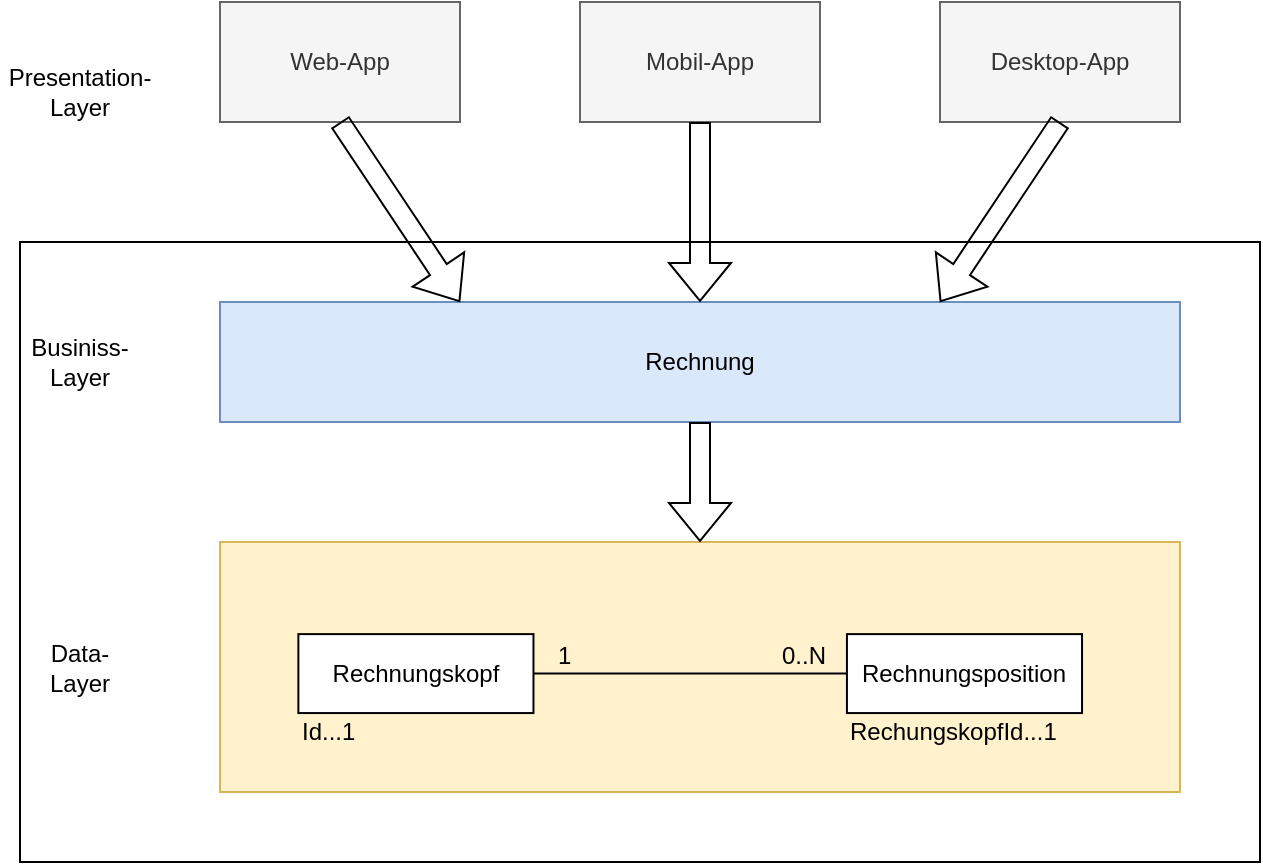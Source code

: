 <mxfile version="16.1.2" type="device"><diagram id="W5YRSj3W6MZfnBDqK3eb" name="MultiTierArch"><mxGraphModel dx="716" dy="442" grid="1" gridSize="10" guides="1" tooltips="1" connect="1" arrows="1" fold="1" page="1" pageScale="1" pageWidth="1100" pageHeight="850" math="0" shadow="0"><root><mxCell id="0"/><mxCell id="1" parent="0"/><mxCell id="n8LMWCgoXXsJJkWr9dZT-11" value="" style="group;fillColor=#fff2cc;strokeColor=#d6b656;" vertex="1" connectable="0" parent="1"><mxGeometry x="120" y="310" width="480" height="125" as="geometry"/></mxCell><mxCell id="n8LMWCgoXXsJJkWr9dZT-9" value="" style="rounded=0;whiteSpace=wrap;html=1;fillColor=#fff2cc;strokeColor=#d6b656;" vertex="1" parent="n8LMWCgoXXsJJkWr9dZT-11"><mxGeometry width="480" height="125.0" as="geometry"/></mxCell><mxCell id="n8LMWCgoXXsJJkWr9dZT-1" value="Rechnungskopf" style="rounded=0;whiteSpace=wrap;html=1;" vertex="1" parent="n8LMWCgoXXsJJkWr9dZT-11"><mxGeometry x="39.184" y="46.053" width="117.551" height="39.474" as="geometry"/></mxCell><mxCell id="n8LMWCgoXXsJJkWr9dZT-2" value="Rechnungsposition" style="rounded=0;whiteSpace=wrap;html=1;" vertex="1" parent="n8LMWCgoXXsJJkWr9dZT-11"><mxGeometry x="313.469" y="46.053" width="117.551" height="39.474" as="geometry"/></mxCell><mxCell id="n8LMWCgoXXsJJkWr9dZT-3" value="" style="endArrow=none;html=1;rounded=0;exitX=1;exitY=0.5;exitDx=0;exitDy=0;entryX=0;entryY=0.5;entryDx=0;entryDy=0;" edge="1" parent="n8LMWCgoXXsJJkWr9dZT-11" source="n8LMWCgoXXsJJkWr9dZT-1" target="n8LMWCgoXXsJJkWr9dZT-2"><mxGeometry relative="1" as="geometry"><mxPoint x="176.327" y="125.0" as="sourcePoint"/><mxPoint x="333.061" y="125.0" as="targetPoint"/></mxGeometry></mxCell><mxCell id="n8LMWCgoXXsJJkWr9dZT-4" value="1" style="resizable=0;html=1;align=left;verticalAlign=bottom;" connectable="0" vertex="1" parent="n8LMWCgoXXsJJkWr9dZT-3"><mxGeometry x="-1" relative="1" as="geometry"><mxPoint x="10" as="offset"/></mxGeometry></mxCell><mxCell id="n8LMWCgoXXsJJkWr9dZT-5" value="0..N" style="resizable=0;html=1;align=right;verticalAlign=bottom;" connectable="0" vertex="1" parent="n8LMWCgoXXsJJkWr9dZT-3"><mxGeometry x="1" relative="1" as="geometry"><mxPoint x="-10" as="offset"/></mxGeometry></mxCell><mxCell id="n8LMWCgoXXsJJkWr9dZT-6" value="RechungskopfId...1" style="text;html=1;strokeColor=none;fillColor=none;align=left;verticalAlign=middle;whiteSpace=wrap;rounded=0;" vertex="1" parent="n8LMWCgoXXsJJkWr9dZT-11"><mxGeometry x="313.469" y="85.526" width="107.755" height="19.737" as="geometry"/></mxCell><mxCell id="n8LMWCgoXXsJJkWr9dZT-8" value="Id...1" style="text;html=1;strokeColor=none;fillColor=none;align=left;verticalAlign=middle;whiteSpace=wrap;rounded=0;" vertex="1" parent="n8LMWCgoXXsJJkWr9dZT-11"><mxGeometry x="39.184" y="85.526" width="58.776" height="19.737" as="geometry"/></mxCell><mxCell id="n8LMWCgoXXsJJkWr9dZT-12" value="Rechnung" style="rounded=0;whiteSpace=wrap;html=1;fillColor=#dae8fc;strokeColor=#6c8ebf;" vertex="1" parent="1"><mxGeometry x="120" y="190" width="480" height="60" as="geometry"/></mxCell><mxCell id="n8LMWCgoXXsJJkWr9dZT-13" value="" style="shape=flexArrow;endArrow=classic;html=1;rounded=0;entryX=0.5;entryY=0;entryDx=0;entryDy=0;" edge="1" parent="1" source="n8LMWCgoXXsJJkWr9dZT-12" target="n8LMWCgoXXsJJkWr9dZT-9"><mxGeometry width="50" height="50" relative="1" as="geometry"><mxPoint x="320" y="300" as="sourcePoint"/><mxPoint x="370" y="250" as="targetPoint"/></mxGeometry></mxCell><mxCell id="n8LMWCgoXXsJJkWr9dZT-14" value="Web-App" style="rounded=0;whiteSpace=wrap;html=1;fillColor=#f5f5f5;fontColor=#333333;strokeColor=#666666;" vertex="1" parent="1"><mxGeometry x="120" y="40" width="120" height="60" as="geometry"/></mxCell><mxCell id="n8LMWCgoXXsJJkWr9dZT-15" value="Mobil-App" style="rounded=0;whiteSpace=wrap;html=1;fillColor=#f5f5f5;fontColor=#333333;strokeColor=#666666;" vertex="1" parent="1"><mxGeometry x="300" y="40" width="120" height="60" as="geometry"/></mxCell><mxCell id="n8LMWCgoXXsJJkWr9dZT-16" value="Desktop-App" style="rounded=0;whiteSpace=wrap;html=1;fillColor=#f5f5f5;fontColor=#333333;strokeColor=#666666;" vertex="1" parent="1"><mxGeometry x="480" y="40" width="120" height="60" as="geometry"/></mxCell><mxCell id="n8LMWCgoXXsJJkWr9dZT-17" value="" style="shape=flexArrow;endArrow=classic;html=1;rounded=0;exitX=0.5;exitY=1;exitDx=0;exitDy=0;entryX=0.25;entryY=0;entryDx=0;entryDy=0;" edge="1" parent="1" source="n8LMWCgoXXsJJkWr9dZT-14" target="n8LMWCgoXXsJJkWr9dZT-12"><mxGeometry width="50" height="50" relative="1" as="geometry"><mxPoint x="190" y="180" as="sourcePoint"/><mxPoint x="240" y="130" as="targetPoint"/></mxGeometry></mxCell><mxCell id="n8LMWCgoXXsJJkWr9dZT-18" value="" style="shape=flexArrow;endArrow=classic;html=1;rounded=0;exitX=0.5;exitY=1;exitDx=0;exitDy=0;" edge="1" parent="1" source="n8LMWCgoXXsJJkWr9dZT-15"><mxGeometry width="50" height="50" relative="1" as="geometry"><mxPoint x="370" y="180" as="sourcePoint"/><mxPoint x="360" y="190" as="targetPoint"/></mxGeometry></mxCell><mxCell id="n8LMWCgoXXsJJkWr9dZT-19" value="" style="shape=flexArrow;endArrow=classic;html=1;rounded=0;exitX=0.5;exitY=1;exitDx=0;exitDy=0;entryX=0.75;entryY=0;entryDx=0;entryDy=0;" edge="1" parent="1" source="n8LMWCgoXXsJJkWr9dZT-16" target="n8LMWCgoXXsJJkWr9dZT-12"><mxGeometry width="50" height="50" relative="1" as="geometry"><mxPoint x="460" y="170" as="sourcePoint"/><mxPoint x="510" y="120" as="targetPoint"/></mxGeometry></mxCell><mxCell id="n8LMWCgoXXsJJkWr9dZT-20" value="Data-Layer" style="text;html=1;strokeColor=none;fillColor=none;align=center;verticalAlign=middle;whiteSpace=wrap;rounded=0;" vertex="1" parent="1"><mxGeometry x="20" y="357.5" width="60" height="30" as="geometry"/></mxCell><mxCell id="n8LMWCgoXXsJJkWr9dZT-21" value="Businiss-Layer" style="text;html=1;strokeColor=none;fillColor=none;align=center;verticalAlign=middle;whiteSpace=wrap;rounded=0;" vertex="1" parent="1"><mxGeometry x="20" y="205" width="60" height="30" as="geometry"/></mxCell><mxCell id="n8LMWCgoXXsJJkWr9dZT-22" value="Presentation-Layer" style="text;html=1;strokeColor=none;fillColor=none;align=center;verticalAlign=middle;whiteSpace=wrap;rounded=0;" vertex="1" parent="1"><mxGeometry x="10" y="70" width="80" height="30" as="geometry"/></mxCell><mxCell id="n8LMWCgoXXsJJkWr9dZT-24" value="" style="rounded=0;whiteSpace=wrap;html=1;fillColor=none;" vertex="1" parent="1"><mxGeometry x="20" y="160" width="620" height="310" as="geometry"/></mxCell></root></mxGraphModel></diagram></mxfile>
